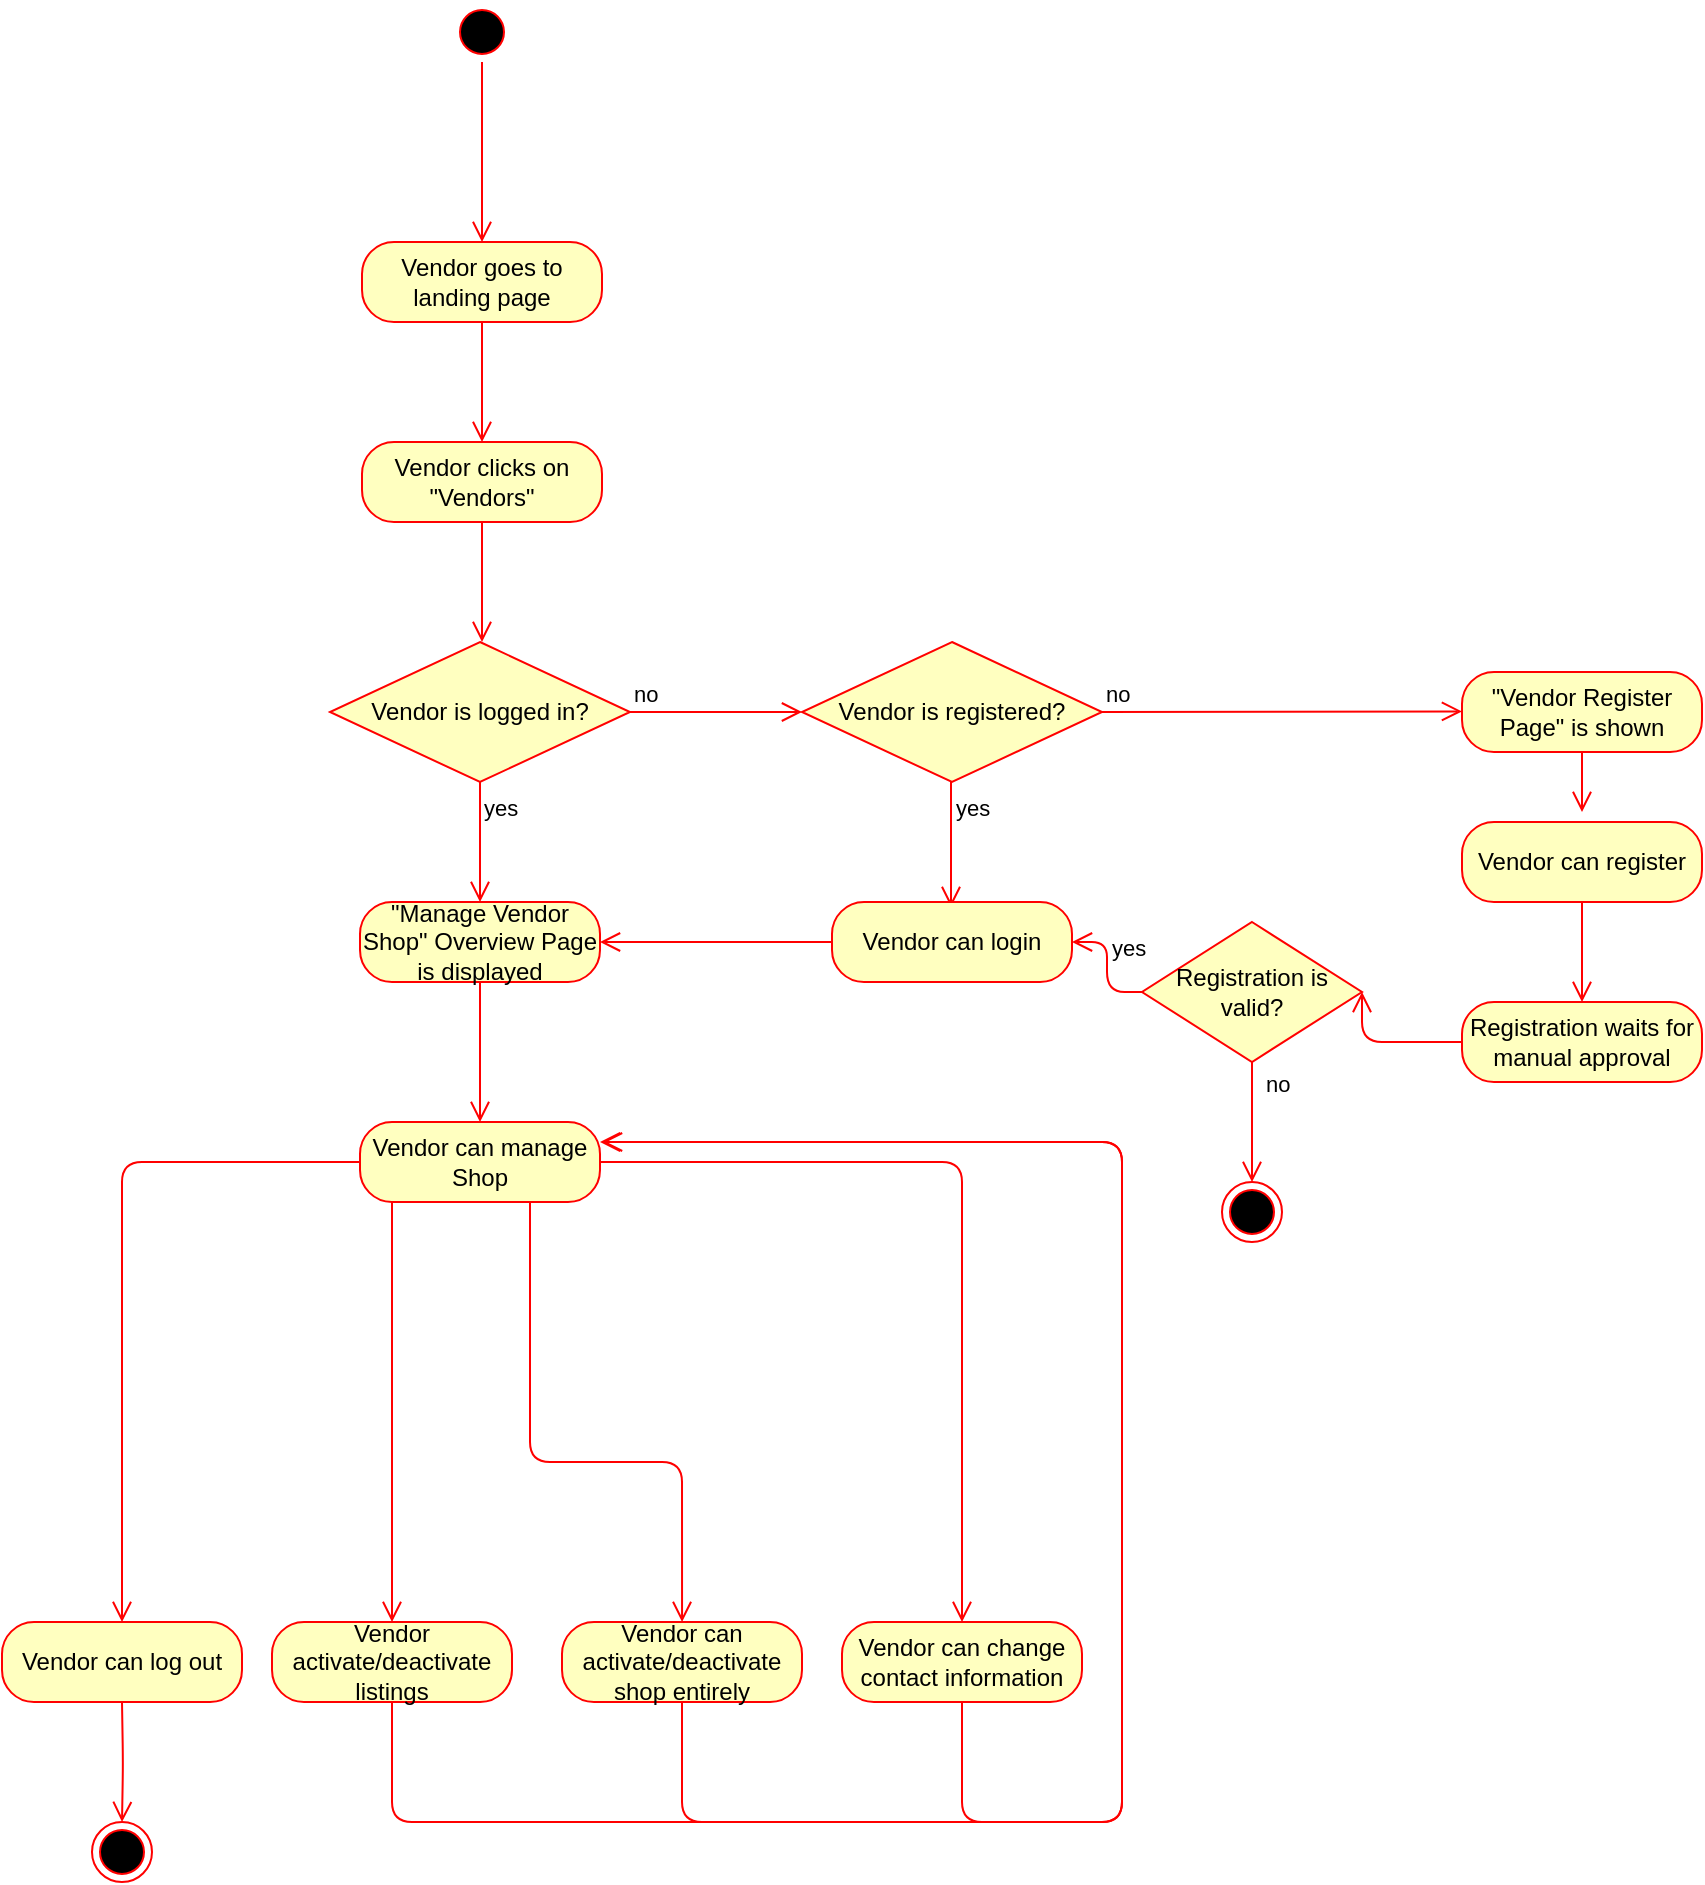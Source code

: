 <mxfile version="13.10.6" type="github">
  <diagram id="1FtotTu9mR2_sEpA9Rtm" name="Page-1">
    <mxGraphModel dx="446" dy="448" grid="1" gridSize="10" guides="1" tooltips="1" connect="1" arrows="1" fold="1" page="1" pageScale="1" pageWidth="827" pageHeight="1169" math="0" shadow="0">
      <root>
        <mxCell id="0" />
        <mxCell id="1" parent="0" />
        <mxCell id="8x2PvsE8vemwwiOMz4da-1" value="" style="ellipse;html=1;shape=startState;fillColor=#000000;strokeColor=#ff0000;" vertex="1" parent="1">
          <mxGeometry x="225" y="110" width="30" height="30" as="geometry" />
        </mxCell>
        <mxCell id="8x2PvsE8vemwwiOMz4da-2" value="" style="edgeStyle=orthogonalEdgeStyle;html=1;verticalAlign=bottom;endArrow=open;endSize=8;strokeColor=#ff0000;entryX=0.5;entryY=0;entryDx=0;entryDy=0;" edge="1" source="8x2PvsE8vemwwiOMz4da-1" parent="1">
          <mxGeometry relative="1" as="geometry">
            <mxPoint x="240" y="230" as="targetPoint" />
          </mxGeometry>
        </mxCell>
        <mxCell id="8x2PvsE8vemwwiOMz4da-14" value="Vendor goes to landing page" style="rounded=1;whiteSpace=wrap;html=1;arcSize=40;fontColor=#000000;fillColor=#ffffc0;strokeColor=#ff0000;" vertex="1" parent="1">
          <mxGeometry x="180" y="230" width="120" height="40" as="geometry" />
        </mxCell>
        <mxCell id="8x2PvsE8vemwwiOMz4da-15" value="" style="edgeStyle=orthogonalEdgeStyle;html=1;verticalAlign=bottom;endArrow=open;endSize=8;strokeColor=#ff0000;" edge="1" source="8x2PvsE8vemwwiOMz4da-14" parent="1">
          <mxGeometry relative="1" as="geometry">
            <mxPoint x="240" y="330" as="targetPoint" />
          </mxGeometry>
        </mxCell>
        <mxCell id="8x2PvsE8vemwwiOMz4da-16" value="Vendor clicks on &quot;Vendors&quot;" style="rounded=1;whiteSpace=wrap;html=1;arcSize=40;fontColor=#000000;fillColor=#ffffc0;strokeColor=#ff0000;" vertex="1" parent="1">
          <mxGeometry x="180" y="330" width="120" height="40" as="geometry" />
        </mxCell>
        <mxCell id="8x2PvsE8vemwwiOMz4da-17" value="" style="edgeStyle=orthogonalEdgeStyle;html=1;verticalAlign=bottom;endArrow=open;endSize=8;strokeColor=#ff0000;" edge="1" source="8x2PvsE8vemwwiOMz4da-16" parent="1">
          <mxGeometry relative="1" as="geometry">
            <mxPoint x="240" y="430" as="targetPoint" />
          </mxGeometry>
        </mxCell>
        <mxCell id="8x2PvsE8vemwwiOMz4da-20" value="Vendor is logged in?" style="rhombus;whiteSpace=wrap;html=1;fillColor=#ffffc0;strokeColor=#ff0000;" vertex="1" parent="1">
          <mxGeometry x="164" y="430" width="150" height="70" as="geometry" />
        </mxCell>
        <mxCell id="8x2PvsE8vemwwiOMz4da-21" value="no" style="edgeStyle=orthogonalEdgeStyle;html=1;align=left;verticalAlign=bottom;endArrow=open;endSize=8;strokeColor=#ff0000;" edge="1" source="8x2PvsE8vemwwiOMz4da-20" parent="1">
          <mxGeometry x="-1" relative="1" as="geometry">
            <mxPoint x="400" y="465" as="targetPoint" />
          </mxGeometry>
        </mxCell>
        <mxCell id="8x2PvsE8vemwwiOMz4da-22" value="yes" style="edgeStyle=orthogonalEdgeStyle;html=1;align=left;verticalAlign=top;endArrow=open;endSize=8;strokeColor=#ff0000;" edge="1" source="8x2PvsE8vemwwiOMz4da-20" parent="1">
          <mxGeometry x="-1" relative="1" as="geometry">
            <mxPoint x="239" y="560" as="targetPoint" />
          </mxGeometry>
        </mxCell>
        <mxCell id="8x2PvsE8vemwwiOMz4da-27" value="yes" style="edgeStyle=orthogonalEdgeStyle;html=1;align=left;verticalAlign=top;endArrow=open;endSize=8;strokeColor=#ff0000;" edge="1" parent="1">
          <mxGeometry x="-1" relative="1" as="geometry">
            <mxPoint x="474.5" y="562.5" as="targetPoint" />
            <mxPoint x="474.5" y="500" as="sourcePoint" />
            <Array as="points">
              <mxPoint x="474.5" y="517.5" />
            </Array>
          </mxGeometry>
        </mxCell>
        <mxCell id="8x2PvsE8vemwwiOMz4da-28" value="Vendor is registered?" style="rhombus;whiteSpace=wrap;html=1;fillColor=#ffffc0;strokeColor=#ff0000;" vertex="1" parent="1">
          <mxGeometry x="400" y="430" width="150" height="70" as="geometry" />
        </mxCell>
        <mxCell id="8x2PvsE8vemwwiOMz4da-29" value="Vendor can login" style="rounded=1;whiteSpace=wrap;html=1;arcSize=40;fontColor=#000000;fillColor=#ffffc0;strokeColor=#ff0000;" vertex="1" parent="1">
          <mxGeometry x="415" y="560" width="120" height="40" as="geometry" />
        </mxCell>
        <mxCell id="8x2PvsE8vemwwiOMz4da-30" value="" style="edgeStyle=orthogonalEdgeStyle;html=1;verticalAlign=bottom;endArrow=open;endSize=8;strokeColor=#ff0000;entryX=1;entryY=0.5;entryDx=0;entryDy=0;" edge="1" source="8x2PvsE8vemwwiOMz4da-29" parent="1" target="8x2PvsE8vemwwiOMz4da-31">
          <mxGeometry relative="1" as="geometry">
            <mxPoint x="475" y="660" as="targetPoint" />
          </mxGeometry>
        </mxCell>
        <mxCell id="8x2PvsE8vemwwiOMz4da-31" value="&quot;Manage Vendor Shop&quot; Overview Page is displayed" style="rounded=1;whiteSpace=wrap;html=1;arcSize=40;fontColor=#000000;fillColor=#ffffc0;strokeColor=#ff0000;" vertex="1" parent="1">
          <mxGeometry x="179" y="560" width="120" height="40" as="geometry" />
        </mxCell>
        <mxCell id="8x2PvsE8vemwwiOMz4da-32" value="" style="edgeStyle=orthogonalEdgeStyle;html=1;verticalAlign=bottom;endArrow=open;endSize=8;strokeColor=#ff0000;" edge="1" source="8x2PvsE8vemwwiOMz4da-31" parent="1">
          <mxGeometry relative="1" as="geometry">
            <mxPoint x="239" y="670" as="targetPoint" />
            <Array as="points">
              <mxPoint x="239" y="660" />
            </Array>
          </mxGeometry>
        </mxCell>
        <mxCell id="8x2PvsE8vemwwiOMz4da-35" value="no" style="edgeStyle=orthogonalEdgeStyle;html=1;align=left;verticalAlign=bottom;endArrow=open;endSize=8;strokeColor=#ff0000;exitX=1;exitY=0.5;exitDx=0;exitDy=0;" edge="1" parent="1" source="8x2PvsE8vemwwiOMz4da-28">
          <mxGeometry x="-1" relative="1" as="geometry">
            <mxPoint x="730" y="464.71" as="targetPoint" />
            <mxPoint x="560" y="465.21" as="sourcePoint" />
            <Array as="points">
              <mxPoint x="730" y="465" />
            </Array>
            <mxPoint as="offset" />
          </mxGeometry>
        </mxCell>
        <mxCell id="8x2PvsE8vemwwiOMz4da-36" value="&quot;Vendor Register Page&quot; is shown" style="rounded=1;whiteSpace=wrap;html=1;arcSize=40;fontColor=#000000;fillColor=#ffffc0;strokeColor=#ff0000;" vertex="1" parent="1">
          <mxGeometry x="730" y="445" width="120" height="40" as="geometry" />
        </mxCell>
        <mxCell id="8x2PvsE8vemwwiOMz4da-37" value="" style="edgeStyle=orthogonalEdgeStyle;html=1;verticalAlign=bottom;endArrow=open;endSize=8;strokeColor=#ff0000;" edge="1" source="8x2PvsE8vemwwiOMz4da-36" parent="1">
          <mxGeometry relative="1" as="geometry">
            <mxPoint x="790" y="515" as="targetPoint" />
          </mxGeometry>
        </mxCell>
        <mxCell id="8x2PvsE8vemwwiOMz4da-38" value="Vendor can register" style="rounded=1;whiteSpace=wrap;html=1;arcSize=40;fontColor=#000000;fillColor=#ffffc0;strokeColor=#ff0000;" vertex="1" parent="1">
          <mxGeometry x="730" y="520" width="120" height="40" as="geometry" />
        </mxCell>
        <mxCell id="8x2PvsE8vemwwiOMz4da-39" value="" style="edgeStyle=orthogonalEdgeStyle;html=1;verticalAlign=bottom;endArrow=open;endSize=8;strokeColor=#ff0000;entryX=0.5;entryY=0;entryDx=0;entryDy=0;" edge="1" source="8x2PvsE8vemwwiOMz4da-38" parent="1" target="8x2PvsE8vemwwiOMz4da-42">
          <mxGeometry relative="1" as="geometry">
            <mxPoint x="790" y="590" as="targetPoint" />
          </mxGeometry>
        </mxCell>
        <mxCell id="8x2PvsE8vemwwiOMz4da-42" value="Registration waits for manual approval" style="rounded=1;whiteSpace=wrap;html=1;arcSize=40;fontColor=#000000;fillColor=#ffffc0;strokeColor=#ff0000;" vertex="1" parent="1">
          <mxGeometry x="730" y="610" width="120" height="40" as="geometry" />
        </mxCell>
        <mxCell id="8x2PvsE8vemwwiOMz4da-43" value="" style="edgeStyle=orthogonalEdgeStyle;html=1;verticalAlign=bottom;endArrow=open;endSize=8;strokeColor=#ff0000;entryX=1;entryY=0.5;entryDx=0;entryDy=0;" edge="1" source="8x2PvsE8vemwwiOMz4da-42" parent="1" target="8x2PvsE8vemwwiOMz4da-46">
          <mxGeometry relative="1" as="geometry">
            <mxPoint x="670" y="635" as="targetPoint" />
            <Array as="points">
              <mxPoint x="680" y="630" />
            </Array>
          </mxGeometry>
        </mxCell>
        <mxCell id="8x2PvsE8vemwwiOMz4da-46" value="Registration is valid?" style="rhombus;whiteSpace=wrap;html=1;fillColor=#ffffc0;strokeColor=#ff0000;" vertex="1" parent="1">
          <mxGeometry x="570" y="570" width="110" height="70" as="geometry" />
        </mxCell>
        <mxCell id="8x2PvsE8vemwwiOMz4da-47" value="no" style="edgeStyle=orthogonalEdgeStyle;html=1;align=left;verticalAlign=bottom;endArrow=open;endSize=8;strokeColor=#ff0000;exitX=0.5;exitY=1;exitDx=0;exitDy=0;" edge="1" source="8x2PvsE8vemwwiOMz4da-46" parent="1">
          <mxGeometry x="-0.333" y="5" relative="1" as="geometry">
            <mxPoint x="625" y="700" as="targetPoint" />
            <Array as="points">
              <mxPoint x="625" y="680" />
              <mxPoint x="625" y="680" />
            </Array>
            <mxPoint as="offset" />
          </mxGeometry>
        </mxCell>
        <mxCell id="8x2PvsE8vemwwiOMz4da-48" value="yes" style="edgeStyle=orthogonalEdgeStyle;html=1;align=left;verticalAlign=top;endArrow=open;endSize=8;strokeColor=#ff0000;entryX=1;entryY=0.5;entryDx=0;entryDy=0;" edge="1" source="8x2PvsE8vemwwiOMz4da-46" parent="1" target="8x2PvsE8vemwwiOMz4da-29">
          <mxGeometry x="0.417" y="-10" relative="1" as="geometry">
            <mxPoint x="540" y="760" as="targetPoint" />
            <mxPoint as="offset" />
          </mxGeometry>
        </mxCell>
        <mxCell id="8x2PvsE8vemwwiOMz4da-49" value="" style="ellipse;html=1;shape=endState;fillColor=#000000;strokeColor=#ff0000;" vertex="1" parent="1">
          <mxGeometry x="610" y="700" width="30" height="30" as="geometry" />
        </mxCell>
        <mxCell id="8x2PvsE8vemwwiOMz4da-50" value="Vendor can manage Shop" style="rounded=1;whiteSpace=wrap;html=1;arcSize=40;fontColor=#000000;fillColor=#ffffc0;strokeColor=#ff0000;" vertex="1" parent="1">
          <mxGeometry x="179" y="670" width="120" height="40" as="geometry" />
        </mxCell>
        <mxCell id="8x2PvsE8vemwwiOMz4da-53" value="" style="edgeStyle=orthogonalEdgeStyle;html=1;verticalAlign=bottom;endArrow=open;endSize=8;strokeColor=#ff0000;exitX=0;exitY=0.5;exitDx=0;exitDy=0;entryX=0.5;entryY=0;entryDx=0;entryDy=0;" edge="1" parent="1" source="8x2PvsE8vemwwiOMz4da-50" target="8x2PvsE8vemwwiOMz4da-58">
          <mxGeometry relative="1" as="geometry">
            <mxPoint x="105" y="880" as="targetPoint" />
            <mxPoint x="164" y="690" as="sourcePoint" />
            <Array as="points">
              <mxPoint x="60" y="690" />
            </Array>
          </mxGeometry>
        </mxCell>
        <mxCell id="8x2PvsE8vemwwiOMz4da-54" value="" style="edgeStyle=orthogonalEdgeStyle;html=1;verticalAlign=bottom;endArrow=open;endSize=8;strokeColor=#ff0000;entryX=0.5;entryY=0;entryDx=0;entryDy=0;" edge="1" parent="1" target="8x2PvsE8vemwwiOMz4da-60">
          <mxGeometry relative="1" as="geometry">
            <mxPoint x="170" y="920" as="targetPoint" />
            <mxPoint x="195" y="710" as="sourcePoint" />
            <Array as="points">
              <mxPoint x="195" y="710" />
            </Array>
          </mxGeometry>
        </mxCell>
        <mxCell id="8x2PvsE8vemwwiOMz4da-55" value="" style="edgeStyle=orthogonalEdgeStyle;html=1;verticalAlign=bottom;endArrow=open;endSize=8;strokeColor=#ff0000;exitX=1;exitY=0.5;exitDx=0;exitDy=0;entryX=0.5;entryY=0;entryDx=0;entryDy=0;" edge="1" parent="1" source="8x2PvsE8vemwwiOMz4da-50" target="8x2PvsE8vemwwiOMz4da-62">
          <mxGeometry relative="1" as="geometry">
            <mxPoint x="340" y="880" as="targetPoint" />
            <mxPoint x="280" y="710" as="sourcePoint" />
            <Array as="points">
              <mxPoint x="480" y="690" />
            </Array>
          </mxGeometry>
        </mxCell>
        <mxCell id="8x2PvsE8vemwwiOMz4da-58" value="Vendor can log out" style="rounded=1;whiteSpace=wrap;html=1;arcSize=40;fontColor=#000000;fillColor=#ffffc0;strokeColor=#ff0000;" vertex="1" parent="1">
          <mxGeometry y="920" width="120" height="40" as="geometry" />
        </mxCell>
        <mxCell id="8x2PvsE8vemwwiOMz4da-60" value="Vendor activate/deactivate listings" style="rounded=1;whiteSpace=wrap;html=1;arcSize=40;fontColor=#000000;fillColor=#ffffc0;strokeColor=#ff0000;" vertex="1" parent="1">
          <mxGeometry x="135" y="920" width="120" height="40" as="geometry" />
        </mxCell>
        <mxCell id="8x2PvsE8vemwwiOMz4da-61" value="" style="edgeStyle=orthogonalEdgeStyle;html=1;verticalAlign=bottom;endArrow=open;endSize=8;strokeColor=#ff0000;" edge="1" parent="1" target="8x2PvsE8vemwwiOMz4da-64">
          <mxGeometry relative="1" as="geometry">
            <mxPoint x="66" y="1020" as="targetPoint" />
            <mxPoint x="60" y="960" as="sourcePoint" />
          </mxGeometry>
        </mxCell>
        <mxCell id="8x2PvsE8vemwwiOMz4da-62" value="Vendor can change contact information" style="rounded=1;whiteSpace=wrap;html=1;arcSize=40;fontColor=#000000;fillColor=#ffffc0;strokeColor=#ff0000;" vertex="1" parent="1">
          <mxGeometry x="420" y="920" width="120" height="40" as="geometry" />
        </mxCell>
        <mxCell id="8x2PvsE8vemwwiOMz4da-63" value="" style="edgeStyle=orthogonalEdgeStyle;html=1;verticalAlign=bottom;endArrow=open;endSize=8;strokeColor=#ff0000;entryX=1;entryY=0.25;entryDx=0;entryDy=0;exitX=0.5;exitY=1;exitDx=0;exitDy=0;" edge="1" source="8x2PvsE8vemwwiOMz4da-62" parent="1" target="8x2PvsE8vemwwiOMz4da-50">
          <mxGeometry relative="1" as="geometry">
            <mxPoint x="500" y="670" as="targetPoint" />
            <Array as="points">
              <mxPoint x="480" y="1020" />
              <mxPoint x="560" y="1020" />
              <mxPoint x="560" y="680" />
            </Array>
          </mxGeometry>
        </mxCell>
        <mxCell id="8x2PvsE8vemwwiOMz4da-64" value="" style="ellipse;html=1;shape=endState;fillColor=#000000;strokeColor=#ff0000;" vertex="1" parent="1">
          <mxGeometry x="45" y="1020" width="30" height="30" as="geometry" />
        </mxCell>
        <mxCell id="8x2PvsE8vemwwiOMz4da-65" value="Vendor can activate/deactivate shop entirely" style="rounded=1;whiteSpace=wrap;html=1;arcSize=40;fontColor=#000000;fillColor=#ffffc0;strokeColor=#ff0000;" vertex="1" parent="1">
          <mxGeometry x="280" y="920" width="120" height="40" as="geometry" />
        </mxCell>
        <mxCell id="8x2PvsE8vemwwiOMz4da-66" value="" style="edgeStyle=orthogonalEdgeStyle;html=1;verticalAlign=bottom;endArrow=open;endSize=8;strokeColor=#ff0000;" edge="1" source="8x2PvsE8vemwwiOMz4da-65" parent="1">
          <mxGeometry relative="1" as="geometry">
            <mxPoint x="300" y="680" as="targetPoint" />
            <Array as="points">
              <mxPoint x="340" y="1020" />
              <mxPoint x="560" y="1020" />
              <mxPoint x="560" y="680" />
            </Array>
          </mxGeometry>
        </mxCell>
        <mxCell id="8x2PvsE8vemwwiOMz4da-67" value="" style="edgeStyle=orthogonalEdgeStyle;html=1;verticalAlign=bottom;endArrow=open;endSize=8;strokeColor=#ff0000;" edge="1" parent="1" source="8x2PvsE8vemwwiOMz4da-50">
          <mxGeometry relative="1" as="geometry">
            <mxPoint x="340.03" y="920" as="targetPoint" />
            <mxPoint x="320" y="690" as="sourcePoint" />
            <Array as="points">
              <mxPoint x="264" y="840" />
              <mxPoint x="340" y="840" />
            </Array>
          </mxGeometry>
        </mxCell>
        <mxCell id="8x2PvsE8vemwwiOMz4da-73" value="" style="edgeStyle=orthogonalEdgeStyle;html=1;verticalAlign=bottom;endArrow=none;endSize=8;strokeColor=#ff0000;endFill=0;exitX=0.5;exitY=1;exitDx=0;exitDy=0;" edge="1" source="8x2PvsE8vemwwiOMz4da-60" parent="1">
          <mxGeometry relative="1" as="geometry">
            <mxPoint x="370" y="1020" as="targetPoint" />
            <mxPoint x="210" y="960" as="sourcePoint" />
            <Array as="points">
              <mxPoint x="195" y="1020" />
            </Array>
          </mxGeometry>
        </mxCell>
      </root>
    </mxGraphModel>
  </diagram>
</mxfile>

